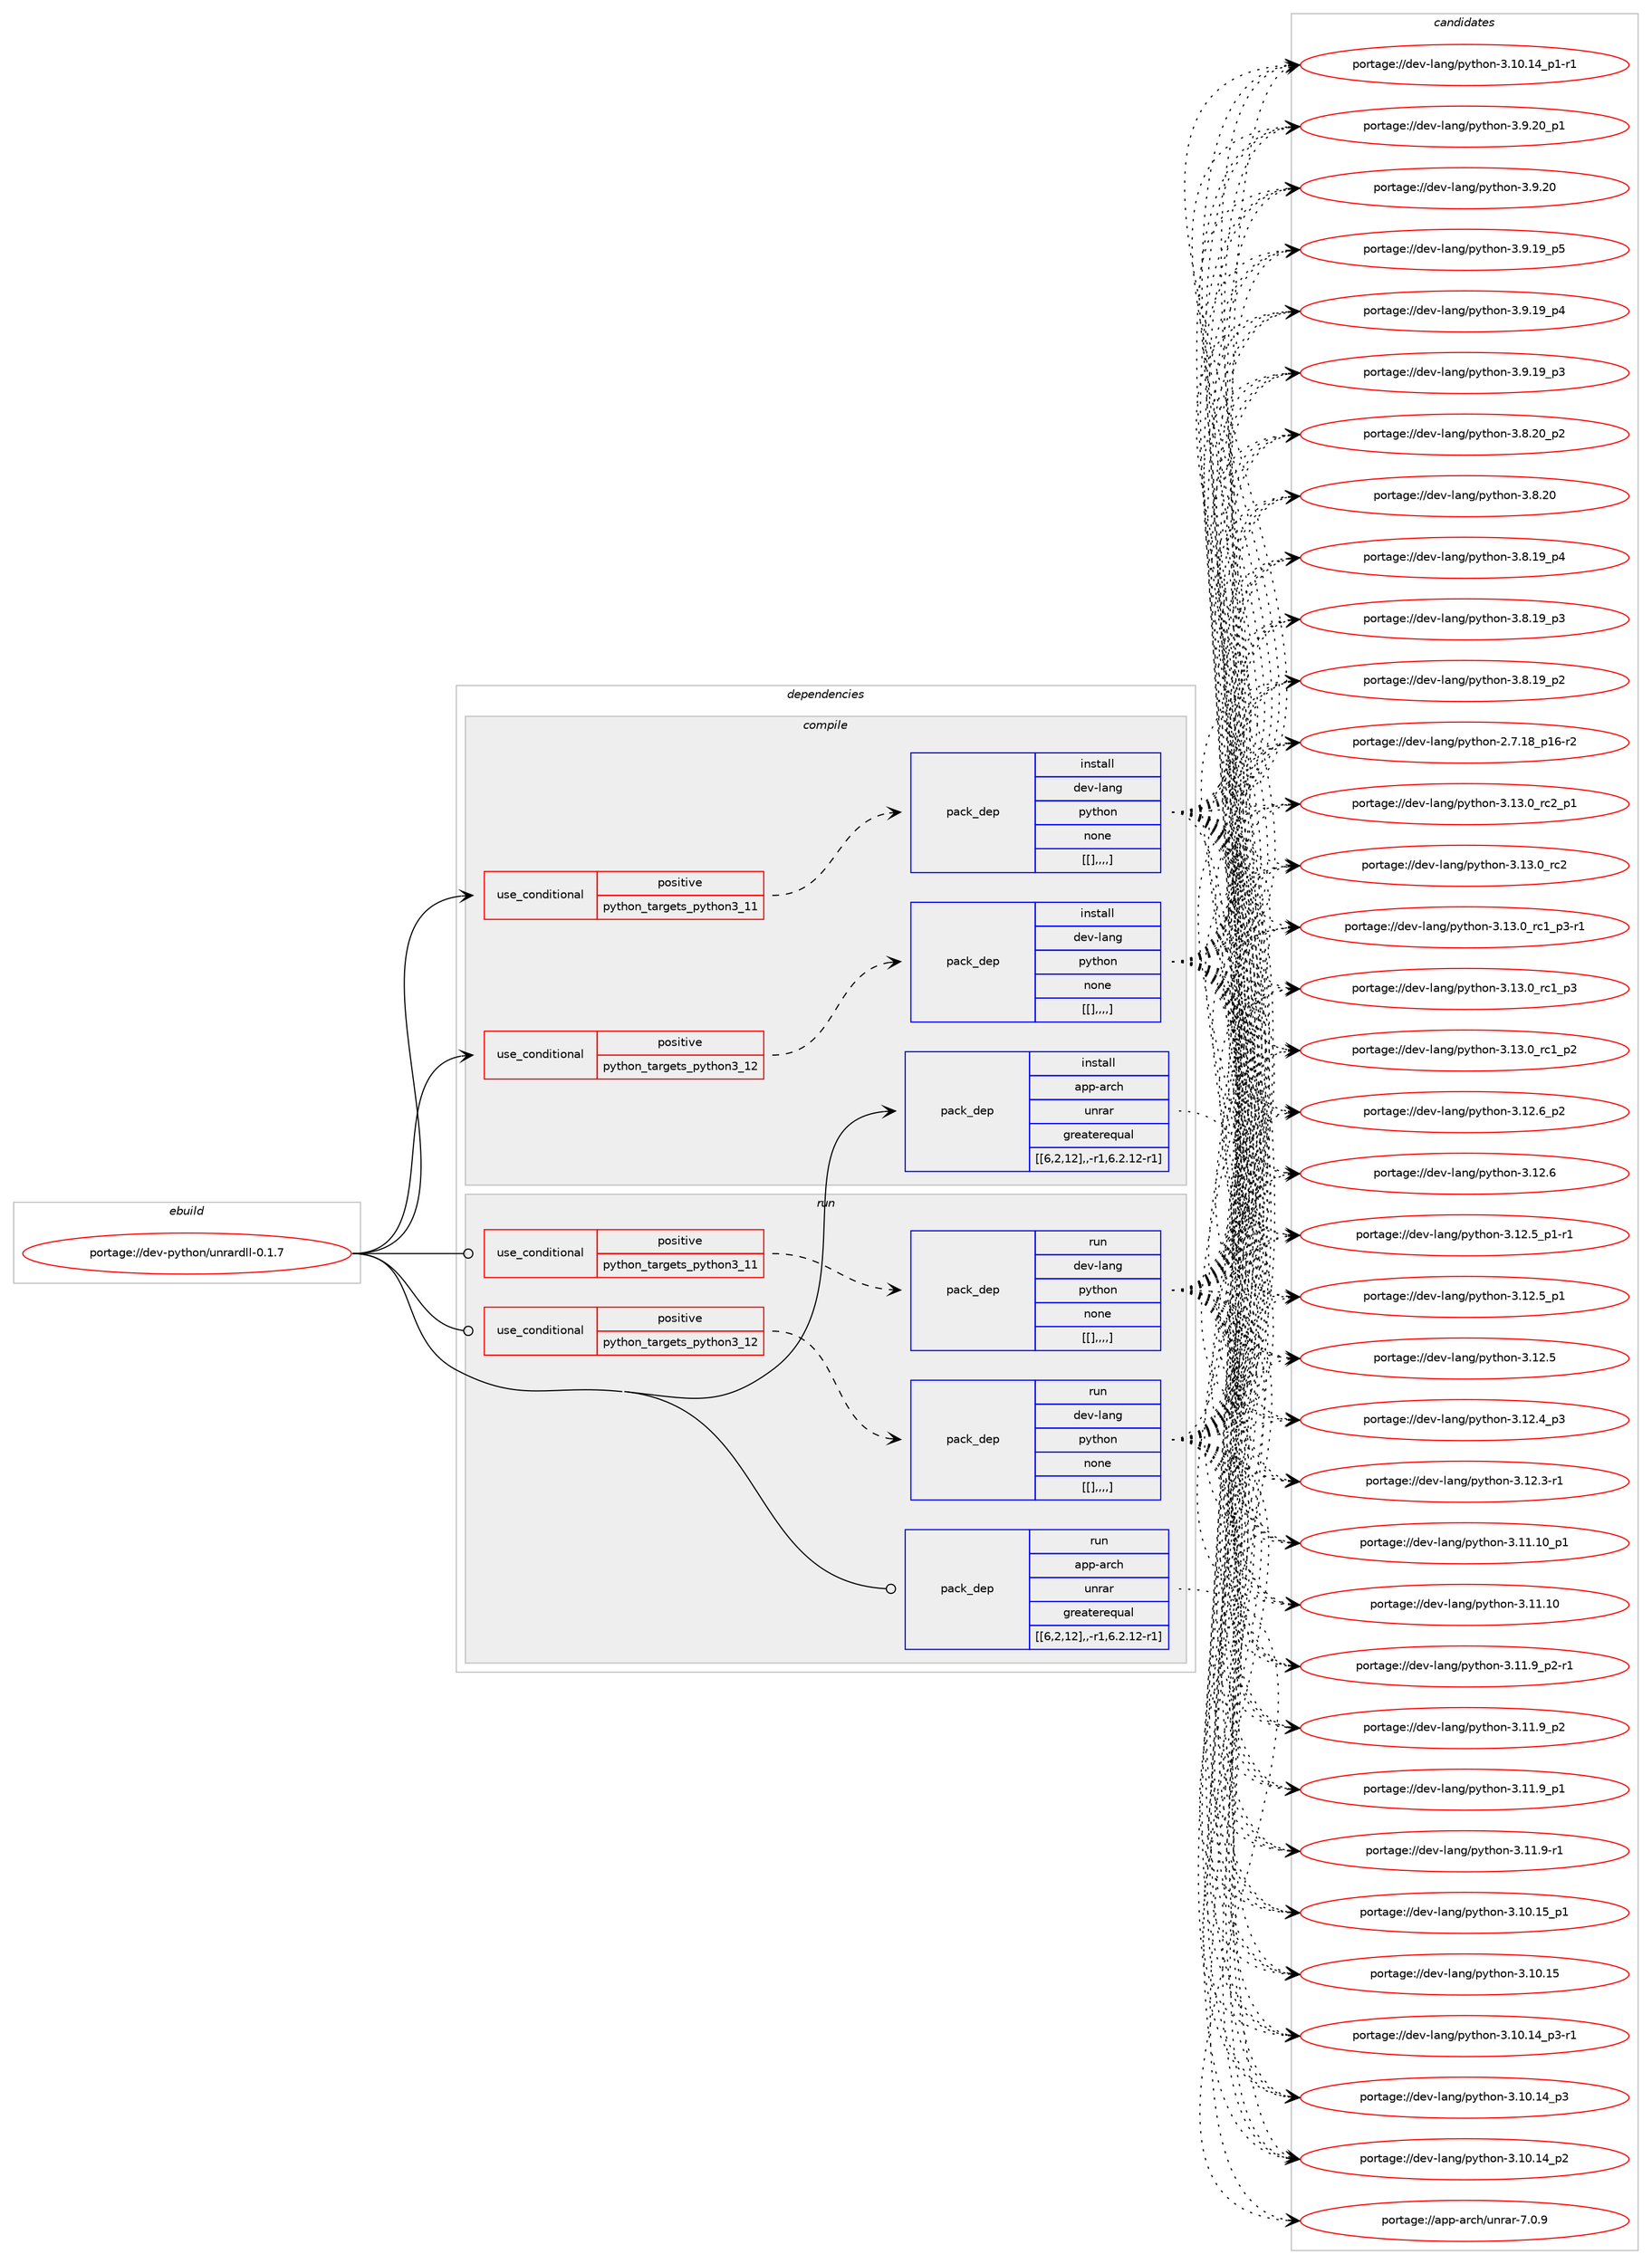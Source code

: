 digraph prolog {

# *************
# Graph options
# *************

newrank=true;
concentrate=true;
compound=true;
graph [rankdir=LR,fontname=Helvetica,fontsize=10,ranksep=1.5];#, ranksep=2.5, nodesep=0.2];
edge  [arrowhead=vee];
node  [fontname=Helvetica,fontsize=10];

# **********
# The ebuild
# **********

subgraph cluster_leftcol {
color=gray;
label=<<i>ebuild</i>>;
id [label="portage://dev-python/unrardll-0.1.7", color=red, width=4, href="../dev-python/unrardll-0.1.7.svg"];
}

# ****************
# The dependencies
# ****************

subgraph cluster_midcol {
color=gray;
label=<<i>dependencies</i>>;
subgraph cluster_compile {
fillcolor="#eeeeee";
style=filled;
label=<<i>compile</i>>;
subgraph cond42645 {
dependency170078 [label=<<TABLE BORDER="0" CELLBORDER="1" CELLSPACING="0" CELLPADDING="4"><TR><TD ROWSPAN="3" CELLPADDING="10">use_conditional</TD></TR><TR><TD>positive</TD></TR><TR><TD>python_targets_python3_11</TD></TR></TABLE>>, shape=none, color=red];
subgraph pack126170 {
dependency170079 [label=<<TABLE BORDER="0" CELLBORDER="1" CELLSPACING="0" CELLPADDING="4" WIDTH="220"><TR><TD ROWSPAN="6" CELLPADDING="30">pack_dep</TD></TR><TR><TD WIDTH="110">install</TD></TR><TR><TD>dev-lang</TD></TR><TR><TD>python</TD></TR><TR><TD>none</TD></TR><TR><TD>[[],,,,]</TD></TR></TABLE>>, shape=none, color=blue];
}
dependency170078:e -> dependency170079:w [weight=20,style="dashed",arrowhead="vee"];
}
id:e -> dependency170078:w [weight=20,style="solid",arrowhead="vee"];
subgraph cond42646 {
dependency170080 [label=<<TABLE BORDER="0" CELLBORDER="1" CELLSPACING="0" CELLPADDING="4"><TR><TD ROWSPAN="3" CELLPADDING="10">use_conditional</TD></TR><TR><TD>positive</TD></TR><TR><TD>python_targets_python3_12</TD></TR></TABLE>>, shape=none, color=red];
subgraph pack126171 {
dependency170081 [label=<<TABLE BORDER="0" CELLBORDER="1" CELLSPACING="0" CELLPADDING="4" WIDTH="220"><TR><TD ROWSPAN="6" CELLPADDING="30">pack_dep</TD></TR><TR><TD WIDTH="110">install</TD></TR><TR><TD>dev-lang</TD></TR><TR><TD>python</TD></TR><TR><TD>none</TD></TR><TR><TD>[[],,,,]</TD></TR></TABLE>>, shape=none, color=blue];
}
dependency170080:e -> dependency170081:w [weight=20,style="dashed",arrowhead="vee"];
}
id:e -> dependency170080:w [weight=20,style="solid",arrowhead="vee"];
subgraph pack126172 {
dependency170082 [label=<<TABLE BORDER="0" CELLBORDER="1" CELLSPACING="0" CELLPADDING="4" WIDTH="220"><TR><TD ROWSPAN="6" CELLPADDING="30">pack_dep</TD></TR><TR><TD WIDTH="110">install</TD></TR><TR><TD>app-arch</TD></TR><TR><TD>unrar</TD></TR><TR><TD>greaterequal</TD></TR><TR><TD>[[6,2,12],,-r1,6.2.12-r1]</TD></TR></TABLE>>, shape=none, color=blue];
}
id:e -> dependency170082:w [weight=20,style="solid",arrowhead="vee"];
}
subgraph cluster_compileandrun {
fillcolor="#eeeeee";
style=filled;
label=<<i>compile and run</i>>;
}
subgraph cluster_run {
fillcolor="#eeeeee";
style=filled;
label=<<i>run</i>>;
subgraph cond42647 {
dependency170083 [label=<<TABLE BORDER="0" CELLBORDER="1" CELLSPACING="0" CELLPADDING="4"><TR><TD ROWSPAN="3" CELLPADDING="10">use_conditional</TD></TR><TR><TD>positive</TD></TR><TR><TD>python_targets_python3_11</TD></TR></TABLE>>, shape=none, color=red];
subgraph pack126173 {
dependency170084 [label=<<TABLE BORDER="0" CELLBORDER="1" CELLSPACING="0" CELLPADDING="4" WIDTH="220"><TR><TD ROWSPAN="6" CELLPADDING="30">pack_dep</TD></TR><TR><TD WIDTH="110">run</TD></TR><TR><TD>dev-lang</TD></TR><TR><TD>python</TD></TR><TR><TD>none</TD></TR><TR><TD>[[],,,,]</TD></TR></TABLE>>, shape=none, color=blue];
}
dependency170083:e -> dependency170084:w [weight=20,style="dashed",arrowhead="vee"];
}
id:e -> dependency170083:w [weight=20,style="solid",arrowhead="odot"];
subgraph cond42648 {
dependency170085 [label=<<TABLE BORDER="0" CELLBORDER="1" CELLSPACING="0" CELLPADDING="4"><TR><TD ROWSPAN="3" CELLPADDING="10">use_conditional</TD></TR><TR><TD>positive</TD></TR><TR><TD>python_targets_python3_12</TD></TR></TABLE>>, shape=none, color=red];
subgraph pack126174 {
dependency170086 [label=<<TABLE BORDER="0" CELLBORDER="1" CELLSPACING="0" CELLPADDING="4" WIDTH="220"><TR><TD ROWSPAN="6" CELLPADDING="30">pack_dep</TD></TR><TR><TD WIDTH="110">run</TD></TR><TR><TD>dev-lang</TD></TR><TR><TD>python</TD></TR><TR><TD>none</TD></TR><TR><TD>[[],,,,]</TD></TR></TABLE>>, shape=none, color=blue];
}
dependency170085:e -> dependency170086:w [weight=20,style="dashed",arrowhead="vee"];
}
id:e -> dependency170085:w [weight=20,style="solid",arrowhead="odot"];
subgraph pack126175 {
dependency170087 [label=<<TABLE BORDER="0" CELLBORDER="1" CELLSPACING="0" CELLPADDING="4" WIDTH="220"><TR><TD ROWSPAN="6" CELLPADDING="30">pack_dep</TD></TR><TR><TD WIDTH="110">run</TD></TR><TR><TD>app-arch</TD></TR><TR><TD>unrar</TD></TR><TR><TD>greaterequal</TD></TR><TR><TD>[[6,2,12],,-r1,6.2.12-r1]</TD></TR></TABLE>>, shape=none, color=blue];
}
id:e -> dependency170087:w [weight=20,style="solid",arrowhead="odot"];
}
}

# **************
# The candidates
# **************

subgraph cluster_choices {
rank=same;
color=gray;
label=<<i>candidates</i>>;

subgraph choice126170 {
color=black;
nodesep=1;
choice100101118451089711010347112121116104111110455146495146489511499509511249 [label="portage://dev-lang/python-3.13.0_rc2_p1", color=red, width=4,href="../dev-lang/python-3.13.0_rc2_p1.svg"];
choice10010111845108971101034711212111610411111045514649514648951149950 [label="portage://dev-lang/python-3.13.0_rc2", color=red, width=4,href="../dev-lang/python-3.13.0_rc2.svg"];
choice1001011184510897110103471121211161041111104551464951464895114994995112514511449 [label="portage://dev-lang/python-3.13.0_rc1_p3-r1", color=red, width=4,href="../dev-lang/python-3.13.0_rc1_p3-r1.svg"];
choice100101118451089711010347112121116104111110455146495146489511499499511251 [label="portage://dev-lang/python-3.13.0_rc1_p3", color=red, width=4,href="../dev-lang/python-3.13.0_rc1_p3.svg"];
choice100101118451089711010347112121116104111110455146495146489511499499511250 [label="portage://dev-lang/python-3.13.0_rc1_p2", color=red, width=4,href="../dev-lang/python-3.13.0_rc1_p2.svg"];
choice100101118451089711010347112121116104111110455146495046549511250 [label="portage://dev-lang/python-3.12.6_p2", color=red, width=4,href="../dev-lang/python-3.12.6_p2.svg"];
choice10010111845108971101034711212111610411111045514649504654 [label="portage://dev-lang/python-3.12.6", color=red, width=4,href="../dev-lang/python-3.12.6.svg"];
choice1001011184510897110103471121211161041111104551464950465395112494511449 [label="portage://dev-lang/python-3.12.5_p1-r1", color=red, width=4,href="../dev-lang/python-3.12.5_p1-r1.svg"];
choice100101118451089711010347112121116104111110455146495046539511249 [label="portage://dev-lang/python-3.12.5_p1", color=red, width=4,href="../dev-lang/python-3.12.5_p1.svg"];
choice10010111845108971101034711212111610411111045514649504653 [label="portage://dev-lang/python-3.12.5", color=red, width=4,href="../dev-lang/python-3.12.5.svg"];
choice100101118451089711010347112121116104111110455146495046529511251 [label="portage://dev-lang/python-3.12.4_p3", color=red, width=4,href="../dev-lang/python-3.12.4_p3.svg"];
choice100101118451089711010347112121116104111110455146495046514511449 [label="portage://dev-lang/python-3.12.3-r1", color=red, width=4,href="../dev-lang/python-3.12.3-r1.svg"];
choice10010111845108971101034711212111610411111045514649494649489511249 [label="portage://dev-lang/python-3.11.10_p1", color=red, width=4,href="../dev-lang/python-3.11.10_p1.svg"];
choice1001011184510897110103471121211161041111104551464949464948 [label="portage://dev-lang/python-3.11.10", color=red, width=4,href="../dev-lang/python-3.11.10.svg"];
choice1001011184510897110103471121211161041111104551464949465795112504511449 [label="portage://dev-lang/python-3.11.9_p2-r1", color=red, width=4,href="../dev-lang/python-3.11.9_p2-r1.svg"];
choice100101118451089711010347112121116104111110455146494946579511250 [label="portage://dev-lang/python-3.11.9_p2", color=red, width=4,href="../dev-lang/python-3.11.9_p2.svg"];
choice100101118451089711010347112121116104111110455146494946579511249 [label="portage://dev-lang/python-3.11.9_p1", color=red, width=4,href="../dev-lang/python-3.11.9_p1.svg"];
choice100101118451089711010347112121116104111110455146494946574511449 [label="portage://dev-lang/python-3.11.9-r1", color=red, width=4,href="../dev-lang/python-3.11.9-r1.svg"];
choice10010111845108971101034711212111610411111045514649484649539511249 [label="portage://dev-lang/python-3.10.15_p1", color=red, width=4,href="../dev-lang/python-3.10.15_p1.svg"];
choice1001011184510897110103471121211161041111104551464948464953 [label="portage://dev-lang/python-3.10.15", color=red, width=4,href="../dev-lang/python-3.10.15.svg"];
choice100101118451089711010347112121116104111110455146494846495295112514511449 [label="portage://dev-lang/python-3.10.14_p3-r1", color=red, width=4,href="../dev-lang/python-3.10.14_p3-r1.svg"];
choice10010111845108971101034711212111610411111045514649484649529511251 [label="portage://dev-lang/python-3.10.14_p3", color=red, width=4,href="../dev-lang/python-3.10.14_p3.svg"];
choice10010111845108971101034711212111610411111045514649484649529511250 [label="portage://dev-lang/python-3.10.14_p2", color=red, width=4,href="../dev-lang/python-3.10.14_p2.svg"];
choice100101118451089711010347112121116104111110455146494846495295112494511449 [label="portage://dev-lang/python-3.10.14_p1-r1", color=red, width=4,href="../dev-lang/python-3.10.14_p1-r1.svg"];
choice100101118451089711010347112121116104111110455146574650489511249 [label="portage://dev-lang/python-3.9.20_p1", color=red, width=4,href="../dev-lang/python-3.9.20_p1.svg"];
choice10010111845108971101034711212111610411111045514657465048 [label="portage://dev-lang/python-3.9.20", color=red, width=4,href="../dev-lang/python-3.9.20.svg"];
choice100101118451089711010347112121116104111110455146574649579511253 [label="portage://dev-lang/python-3.9.19_p5", color=red, width=4,href="../dev-lang/python-3.9.19_p5.svg"];
choice100101118451089711010347112121116104111110455146574649579511252 [label="portage://dev-lang/python-3.9.19_p4", color=red, width=4,href="../dev-lang/python-3.9.19_p4.svg"];
choice100101118451089711010347112121116104111110455146574649579511251 [label="portage://dev-lang/python-3.9.19_p3", color=red, width=4,href="../dev-lang/python-3.9.19_p3.svg"];
choice100101118451089711010347112121116104111110455146564650489511250 [label="portage://dev-lang/python-3.8.20_p2", color=red, width=4,href="../dev-lang/python-3.8.20_p2.svg"];
choice10010111845108971101034711212111610411111045514656465048 [label="portage://dev-lang/python-3.8.20", color=red, width=4,href="../dev-lang/python-3.8.20.svg"];
choice100101118451089711010347112121116104111110455146564649579511252 [label="portage://dev-lang/python-3.8.19_p4", color=red, width=4,href="../dev-lang/python-3.8.19_p4.svg"];
choice100101118451089711010347112121116104111110455146564649579511251 [label="portage://dev-lang/python-3.8.19_p3", color=red, width=4,href="../dev-lang/python-3.8.19_p3.svg"];
choice100101118451089711010347112121116104111110455146564649579511250 [label="portage://dev-lang/python-3.8.19_p2", color=red, width=4,href="../dev-lang/python-3.8.19_p2.svg"];
choice100101118451089711010347112121116104111110455046554649569511249544511450 [label="portage://dev-lang/python-2.7.18_p16-r2", color=red, width=4,href="../dev-lang/python-2.7.18_p16-r2.svg"];
dependency170079:e -> choice100101118451089711010347112121116104111110455146495146489511499509511249:w [style=dotted,weight="100"];
dependency170079:e -> choice10010111845108971101034711212111610411111045514649514648951149950:w [style=dotted,weight="100"];
dependency170079:e -> choice1001011184510897110103471121211161041111104551464951464895114994995112514511449:w [style=dotted,weight="100"];
dependency170079:e -> choice100101118451089711010347112121116104111110455146495146489511499499511251:w [style=dotted,weight="100"];
dependency170079:e -> choice100101118451089711010347112121116104111110455146495146489511499499511250:w [style=dotted,weight="100"];
dependency170079:e -> choice100101118451089711010347112121116104111110455146495046549511250:w [style=dotted,weight="100"];
dependency170079:e -> choice10010111845108971101034711212111610411111045514649504654:w [style=dotted,weight="100"];
dependency170079:e -> choice1001011184510897110103471121211161041111104551464950465395112494511449:w [style=dotted,weight="100"];
dependency170079:e -> choice100101118451089711010347112121116104111110455146495046539511249:w [style=dotted,weight="100"];
dependency170079:e -> choice10010111845108971101034711212111610411111045514649504653:w [style=dotted,weight="100"];
dependency170079:e -> choice100101118451089711010347112121116104111110455146495046529511251:w [style=dotted,weight="100"];
dependency170079:e -> choice100101118451089711010347112121116104111110455146495046514511449:w [style=dotted,weight="100"];
dependency170079:e -> choice10010111845108971101034711212111610411111045514649494649489511249:w [style=dotted,weight="100"];
dependency170079:e -> choice1001011184510897110103471121211161041111104551464949464948:w [style=dotted,weight="100"];
dependency170079:e -> choice1001011184510897110103471121211161041111104551464949465795112504511449:w [style=dotted,weight="100"];
dependency170079:e -> choice100101118451089711010347112121116104111110455146494946579511250:w [style=dotted,weight="100"];
dependency170079:e -> choice100101118451089711010347112121116104111110455146494946579511249:w [style=dotted,weight="100"];
dependency170079:e -> choice100101118451089711010347112121116104111110455146494946574511449:w [style=dotted,weight="100"];
dependency170079:e -> choice10010111845108971101034711212111610411111045514649484649539511249:w [style=dotted,weight="100"];
dependency170079:e -> choice1001011184510897110103471121211161041111104551464948464953:w [style=dotted,weight="100"];
dependency170079:e -> choice100101118451089711010347112121116104111110455146494846495295112514511449:w [style=dotted,weight="100"];
dependency170079:e -> choice10010111845108971101034711212111610411111045514649484649529511251:w [style=dotted,weight="100"];
dependency170079:e -> choice10010111845108971101034711212111610411111045514649484649529511250:w [style=dotted,weight="100"];
dependency170079:e -> choice100101118451089711010347112121116104111110455146494846495295112494511449:w [style=dotted,weight="100"];
dependency170079:e -> choice100101118451089711010347112121116104111110455146574650489511249:w [style=dotted,weight="100"];
dependency170079:e -> choice10010111845108971101034711212111610411111045514657465048:w [style=dotted,weight="100"];
dependency170079:e -> choice100101118451089711010347112121116104111110455146574649579511253:w [style=dotted,weight="100"];
dependency170079:e -> choice100101118451089711010347112121116104111110455146574649579511252:w [style=dotted,weight="100"];
dependency170079:e -> choice100101118451089711010347112121116104111110455146574649579511251:w [style=dotted,weight="100"];
dependency170079:e -> choice100101118451089711010347112121116104111110455146564650489511250:w [style=dotted,weight="100"];
dependency170079:e -> choice10010111845108971101034711212111610411111045514656465048:w [style=dotted,weight="100"];
dependency170079:e -> choice100101118451089711010347112121116104111110455146564649579511252:w [style=dotted,weight="100"];
dependency170079:e -> choice100101118451089711010347112121116104111110455146564649579511251:w [style=dotted,weight="100"];
dependency170079:e -> choice100101118451089711010347112121116104111110455146564649579511250:w [style=dotted,weight="100"];
dependency170079:e -> choice100101118451089711010347112121116104111110455046554649569511249544511450:w [style=dotted,weight="100"];
}
subgraph choice126171 {
color=black;
nodesep=1;
choice100101118451089711010347112121116104111110455146495146489511499509511249 [label="portage://dev-lang/python-3.13.0_rc2_p1", color=red, width=4,href="../dev-lang/python-3.13.0_rc2_p1.svg"];
choice10010111845108971101034711212111610411111045514649514648951149950 [label="portage://dev-lang/python-3.13.0_rc2", color=red, width=4,href="../dev-lang/python-3.13.0_rc2.svg"];
choice1001011184510897110103471121211161041111104551464951464895114994995112514511449 [label="portage://dev-lang/python-3.13.0_rc1_p3-r1", color=red, width=4,href="../dev-lang/python-3.13.0_rc1_p3-r1.svg"];
choice100101118451089711010347112121116104111110455146495146489511499499511251 [label="portage://dev-lang/python-3.13.0_rc1_p3", color=red, width=4,href="../dev-lang/python-3.13.0_rc1_p3.svg"];
choice100101118451089711010347112121116104111110455146495146489511499499511250 [label="portage://dev-lang/python-3.13.0_rc1_p2", color=red, width=4,href="../dev-lang/python-3.13.0_rc1_p2.svg"];
choice100101118451089711010347112121116104111110455146495046549511250 [label="portage://dev-lang/python-3.12.6_p2", color=red, width=4,href="../dev-lang/python-3.12.6_p2.svg"];
choice10010111845108971101034711212111610411111045514649504654 [label="portage://dev-lang/python-3.12.6", color=red, width=4,href="../dev-lang/python-3.12.6.svg"];
choice1001011184510897110103471121211161041111104551464950465395112494511449 [label="portage://dev-lang/python-3.12.5_p1-r1", color=red, width=4,href="../dev-lang/python-3.12.5_p1-r1.svg"];
choice100101118451089711010347112121116104111110455146495046539511249 [label="portage://dev-lang/python-3.12.5_p1", color=red, width=4,href="../dev-lang/python-3.12.5_p1.svg"];
choice10010111845108971101034711212111610411111045514649504653 [label="portage://dev-lang/python-3.12.5", color=red, width=4,href="../dev-lang/python-3.12.5.svg"];
choice100101118451089711010347112121116104111110455146495046529511251 [label="portage://dev-lang/python-3.12.4_p3", color=red, width=4,href="../dev-lang/python-3.12.4_p3.svg"];
choice100101118451089711010347112121116104111110455146495046514511449 [label="portage://dev-lang/python-3.12.3-r1", color=red, width=4,href="../dev-lang/python-3.12.3-r1.svg"];
choice10010111845108971101034711212111610411111045514649494649489511249 [label="portage://dev-lang/python-3.11.10_p1", color=red, width=4,href="../dev-lang/python-3.11.10_p1.svg"];
choice1001011184510897110103471121211161041111104551464949464948 [label="portage://dev-lang/python-3.11.10", color=red, width=4,href="../dev-lang/python-3.11.10.svg"];
choice1001011184510897110103471121211161041111104551464949465795112504511449 [label="portage://dev-lang/python-3.11.9_p2-r1", color=red, width=4,href="../dev-lang/python-3.11.9_p2-r1.svg"];
choice100101118451089711010347112121116104111110455146494946579511250 [label="portage://dev-lang/python-3.11.9_p2", color=red, width=4,href="../dev-lang/python-3.11.9_p2.svg"];
choice100101118451089711010347112121116104111110455146494946579511249 [label="portage://dev-lang/python-3.11.9_p1", color=red, width=4,href="../dev-lang/python-3.11.9_p1.svg"];
choice100101118451089711010347112121116104111110455146494946574511449 [label="portage://dev-lang/python-3.11.9-r1", color=red, width=4,href="../dev-lang/python-3.11.9-r1.svg"];
choice10010111845108971101034711212111610411111045514649484649539511249 [label="portage://dev-lang/python-3.10.15_p1", color=red, width=4,href="../dev-lang/python-3.10.15_p1.svg"];
choice1001011184510897110103471121211161041111104551464948464953 [label="portage://dev-lang/python-3.10.15", color=red, width=4,href="../dev-lang/python-3.10.15.svg"];
choice100101118451089711010347112121116104111110455146494846495295112514511449 [label="portage://dev-lang/python-3.10.14_p3-r1", color=red, width=4,href="../dev-lang/python-3.10.14_p3-r1.svg"];
choice10010111845108971101034711212111610411111045514649484649529511251 [label="portage://dev-lang/python-3.10.14_p3", color=red, width=4,href="../dev-lang/python-3.10.14_p3.svg"];
choice10010111845108971101034711212111610411111045514649484649529511250 [label="portage://dev-lang/python-3.10.14_p2", color=red, width=4,href="../dev-lang/python-3.10.14_p2.svg"];
choice100101118451089711010347112121116104111110455146494846495295112494511449 [label="portage://dev-lang/python-3.10.14_p1-r1", color=red, width=4,href="../dev-lang/python-3.10.14_p1-r1.svg"];
choice100101118451089711010347112121116104111110455146574650489511249 [label="portage://dev-lang/python-3.9.20_p1", color=red, width=4,href="../dev-lang/python-3.9.20_p1.svg"];
choice10010111845108971101034711212111610411111045514657465048 [label="portage://dev-lang/python-3.9.20", color=red, width=4,href="../dev-lang/python-3.9.20.svg"];
choice100101118451089711010347112121116104111110455146574649579511253 [label="portage://dev-lang/python-3.9.19_p5", color=red, width=4,href="../dev-lang/python-3.9.19_p5.svg"];
choice100101118451089711010347112121116104111110455146574649579511252 [label="portage://dev-lang/python-3.9.19_p4", color=red, width=4,href="../dev-lang/python-3.9.19_p4.svg"];
choice100101118451089711010347112121116104111110455146574649579511251 [label="portage://dev-lang/python-3.9.19_p3", color=red, width=4,href="../dev-lang/python-3.9.19_p3.svg"];
choice100101118451089711010347112121116104111110455146564650489511250 [label="portage://dev-lang/python-3.8.20_p2", color=red, width=4,href="../dev-lang/python-3.8.20_p2.svg"];
choice10010111845108971101034711212111610411111045514656465048 [label="portage://dev-lang/python-3.8.20", color=red, width=4,href="../dev-lang/python-3.8.20.svg"];
choice100101118451089711010347112121116104111110455146564649579511252 [label="portage://dev-lang/python-3.8.19_p4", color=red, width=4,href="../dev-lang/python-3.8.19_p4.svg"];
choice100101118451089711010347112121116104111110455146564649579511251 [label="portage://dev-lang/python-3.8.19_p3", color=red, width=4,href="../dev-lang/python-3.8.19_p3.svg"];
choice100101118451089711010347112121116104111110455146564649579511250 [label="portage://dev-lang/python-3.8.19_p2", color=red, width=4,href="../dev-lang/python-3.8.19_p2.svg"];
choice100101118451089711010347112121116104111110455046554649569511249544511450 [label="portage://dev-lang/python-2.7.18_p16-r2", color=red, width=4,href="../dev-lang/python-2.7.18_p16-r2.svg"];
dependency170081:e -> choice100101118451089711010347112121116104111110455146495146489511499509511249:w [style=dotted,weight="100"];
dependency170081:e -> choice10010111845108971101034711212111610411111045514649514648951149950:w [style=dotted,weight="100"];
dependency170081:e -> choice1001011184510897110103471121211161041111104551464951464895114994995112514511449:w [style=dotted,weight="100"];
dependency170081:e -> choice100101118451089711010347112121116104111110455146495146489511499499511251:w [style=dotted,weight="100"];
dependency170081:e -> choice100101118451089711010347112121116104111110455146495146489511499499511250:w [style=dotted,weight="100"];
dependency170081:e -> choice100101118451089711010347112121116104111110455146495046549511250:w [style=dotted,weight="100"];
dependency170081:e -> choice10010111845108971101034711212111610411111045514649504654:w [style=dotted,weight="100"];
dependency170081:e -> choice1001011184510897110103471121211161041111104551464950465395112494511449:w [style=dotted,weight="100"];
dependency170081:e -> choice100101118451089711010347112121116104111110455146495046539511249:w [style=dotted,weight="100"];
dependency170081:e -> choice10010111845108971101034711212111610411111045514649504653:w [style=dotted,weight="100"];
dependency170081:e -> choice100101118451089711010347112121116104111110455146495046529511251:w [style=dotted,weight="100"];
dependency170081:e -> choice100101118451089711010347112121116104111110455146495046514511449:w [style=dotted,weight="100"];
dependency170081:e -> choice10010111845108971101034711212111610411111045514649494649489511249:w [style=dotted,weight="100"];
dependency170081:e -> choice1001011184510897110103471121211161041111104551464949464948:w [style=dotted,weight="100"];
dependency170081:e -> choice1001011184510897110103471121211161041111104551464949465795112504511449:w [style=dotted,weight="100"];
dependency170081:e -> choice100101118451089711010347112121116104111110455146494946579511250:w [style=dotted,weight="100"];
dependency170081:e -> choice100101118451089711010347112121116104111110455146494946579511249:w [style=dotted,weight="100"];
dependency170081:e -> choice100101118451089711010347112121116104111110455146494946574511449:w [style=dotted,weight="100"];
dependency170081:e -> choice10010111845108971101034711212111610411111045514649484649539511249:w [style=dotted,weight="100"];
dependency170081:e -> choice1001011184510897110103471121211161041111104551464948464953:w [style=dotted,weight="100"];
dependency170081:e -> choice100101118451089711010347112121116104111110455146494846495295112514511449:w [style=dotted,weight="100"];
dependency170081:e -> choice10010111845108971101034711212111610411111045514649484649529511251:w [style=dotted,weight="100"];
dependency170081:e -> choice10010111845108971101034711212111610411111045514649484649529511250:w [style=dotted,weight="100"];
dependency170081:e -> choice100101118451089711010347112121116104111110455146494846495295112494511449:w [style=dotted,weight="100"];
dependency170081:e -> choice100101118451089711010347112121116104111110455146574650489511249:w [style=dotted,weight="100"];
dependency170081:e -> choice10010111845108971101034711212111610411111045514657465048:w [style=dotted,weight="100"];
dependency170081:e -> choice100101118451089711010347112121116104111110455146574649579511253:w [style=dotted,weight="100"];
dependency170081:e -> choice100101118451089711010347112121116104111110455146574649579511252:w [style=dotted,weight="100"];
dependency170081:e -> choice100101118451089711010347112121116104111110455146574649579511251:w [style=dotted,weight="100"];
dependency170081:e -> choice100101118451089711010347112121116104111110455146564650489511250:w [style=dotted,weight="100"];
dependency170081:e -> choice10010111845108971101034711212111610411111045514656465048:w [style=dotted,weight="100"];
dependency170081:e -> choice100101118451089711010347112121116104111110455146564649579511252:w [style=dotted,weight="100"];
dependency170081:e -> choice100101118451089711010347112121116104111110455146564649579511251:w [style=dotted,weight="100"];
dependency170081:e -> choice100101118451089711010347112121116104111110455146564649579511250:w [style=dotted,weight="100"];
dependency170081:e -> choice100101118451089711010347112121116104111110455046554649569511249544511450:w [style=dotted,weight="100"];
}
subgraph choice126172 {
color=black;
nodesep=1;
choice971121124597114991044711711011497114455546484657 [label="portage://app-arch/unrar-7.0.9", color=red, width=4,href="../app-arch/unrar-7.0.9.svg"];
dependency170082:e -> choice971121124597114991044711711011497114455546484657:w [style=dotted,weight="100"];
}
subgraph choice126173 {
color=black;
nodesep=1;
choice100101118451089711010347112121116104111110455146495146489511499509511249 [label="portage://dev-lang/python-3.13.0_rc2_p1", color=red, width=4,href="../dev-lang/python-3.13.0_rc2_p1.svg"];
choice10010111845108971101034711212111610411111045514649514648951149950 [label="portage://dev-lang/python-3.13.0_rc2", color=red, width=4,href="../dev-lang/python-3.13.0_rc2.svg"];
choice1001011184510897110103471121211161041111104551464951464895114994995112514511449 [label="portage://dev-lang/python-3.13.0_rc1_p3-r1", color=red, width=4,href="../dev-lang/python-3.13.0_rc1_p3-r1.svg"];
choice100101118451089711010347112121116104111110455146495146489511499499511251 [label="portage://dev-lang/python-3.13.0_rc1_p3", color=red, width=4,href="../dev-lang/python-3.13.0_rc1_p3.svg"];
choice100101118451089711010347112121116104111110455146495146489511499499511250 [label="portage://dev-lang/python-3.13.0_rc1_p2", color=red, width=4,href="../dev-lang/python-3.13.0_rc1_p2.svg"];
choice100101118451089711010347112121116104111110455146495046549511250 [label="portage://dev-lang/python-3.12.6_p2", color=red, width=4,href="../dev-lang/python-3.12.6_p2.svg"];
choice10010111845108971101034711212111610411111045514649504654 [label="portage://dev-lang/python-3.12.6", color=red, width=4,href="../dev-lang/python-3.12.6.svg"];
choice1001011184510897110103471121211161041111104551464950465395112494511449 [label="portage://dev-lang/python-3.12.5_p1-r1", color=red, width=4,href="../dev-lang/python-3.12.5_p1-r1.svg"];
choice100101118451089711010347112121116104111110455146495046539511249 [label="portage://dev-lang/python-3.12.5_p1", color=red, width=4,href="../dev-lang/python-3.12.5_p1.svg"];
choice10010111845108971101034711212111610411111045514649504653 [label="portage://dev-lang/python-3.12.5", color=red, width=4,href="../dev-lang/python-3.12.5.svg"];
choice100101118451089711010347112121116104111110455146495046529511251 [label="portage://dev-lang/python-3.12.4_p3", color=red, width=4,href="../dev-lang/python-3.12.4_p3.svg"];
choice100101118451089711010347112121116104111110455146495046514511449 [label="portage://dev-lang/python-3.12.3-r1", color=red, width=4,href="../dev-lang/python-3.12.3-r1.svg"];
choice10010111845108971101034711212111610411111045514649494649489511249 [label="portage://dev-lang/python-3.11.10_p1", color=red, width=4,href="../dev-lang/python-3.11.10_p1.svg"];
choice1001011184510897110103471121211161041111104551464949464948 [label="portage://dev-lang/python-3.11.10", color=red, width=4,href="../dev-lang/python-3.11.10.svg"];
choice1001011184510897110103471121211161041111104551464949465795112504511449 [label="portage://dev-lang/python-3.11.9_p2-r1", color=red, width=4,href="../dev-lang/python-3.11.9_p2-r1.svg"];
choice100101118451089711010347112121116104111110455146494946579511250 [label="portage://dev-lang/python-3.11.9_p2", color=red, width=4,href="../dev-lang/python-3.11.9_p2.svg"];
choice100101118451089711010347112121116104111110455146494946579511249 [label="portage://dev-lang/python-3.11.9_p1", color=red, width=4,href="../dev-lang/python-3.11.9_p1.svg"];
choice100101118451089711010347112121116104111110455146494946574511449 [label="portage://dev-lang/python-3.11.9-r1", color=red, width=4,href="../dev-lang/python-3.11.9-r1.svg"];
choice10010111845108971101034711212111610411111045514649484649539511249 [label="portage://dev-lang/python-3.10.15_p1", color=red, width=4,href="../dev-lang/python-3.10.15_p1.svg"];
choice1001011184510897110103471121211161041111104551464948464953 [label="portage://dev-lang/python-3.10.15", color=red, width=4,href="../dev-lang/python-3.10.15.svg"];
choice100101118451089711010347112121116104111110455146494846495295112514511449 [label="portage://dev-lang/python-3.10.14_p3-r1", color=red, width=4,href="../dev-lang/python-3.10.14_p3-r1.svg"];
choice10010111845108971101034711212111610411111045514649484649529511251 [label="portage://dev-lang/python-3.10.14_p3", color=red, width=4,href="../dev-lang/python-3.10.14_p3.svg"];
choice10010111845108971101034711212111610411111045514649484649529511250 [label="portage://dev-lang/python-3.10.14_p2", color=red, width=4,href="../dev-lang/python-3.10.14_p2.svg"];
choice100101118451089711010347112121116104111110455146494846495295112494511449 [label="portage://dev-lang/python-3.10.14_p1-r1", color=red, width=4,href="../dev-lang/python-3.10.14_p1-r1.svg"];
choice100101118451089711010347112121116104111110455146574650489511249 [label="portage://dev-lang/python-3.9.20_p1", color=red, width=4,href="../dev-lang/python-3.9.20_p1.svg"];
choice10010111845108971101034711212111610411111045514657465048 [label="portage://dev-lang/python-3.9.20", color=red, width=4,href="../dev-lang/python-3.9.20.svg"];
choice100101118451089711010347112121116104111110455146574649579511253 [label="portage://dev-lang/python-3.9.19_p5", color=red, width=4,href="../dev-lang/python-3.9.19_p5.svg"];
choice100101118451089711010347112121116104111110455146574649579511252 [label="portage://dev-lang/python-3.9.19_p4", color=red, width=4,href="../dev-lang/python-3.9.19_p4.svg"];
choice100101118451089711010347112121116104111110455146574649579511251 [label="portage://dev-lang/python-3.9.19_p3", color=red, width=4,href="../dev-lang/python-3.9.19_p3.svg"];
choice100101118451089711010347112121116104111110455146564650489511250 [label="portage://dev-lang/python-3.8.20_p2", color=red, width=4,href="../dev-lang/python-3.8.20_p2.svg"];
choice10010111845108971101034711212111610411111045514656465048 [label="portage://dev-lang/python-3.8.20", color=red, width=4,href="../dev-lang/python-3.8.20.svg"];
choice100101118451089711010347112121116104111110455146564649579511252 [label="portage://dev-lang/python-3.8.19_p4", color=red, width=4,href="../dev-lang/python-3.8.19_p4.svg"];
choice100101118451089711010347112121116104111110455146564649579511251 [label="portage://dev-lang/python-3.8.19_p3", color=red, width=4,href="../dev-lang/python-3.8.19_p3.svg"];
choice100101118451089711010347112121116104111110455146564649579511250 [label="portage://dev-lang/python-3.8.19_p2", color=red, width=4,href="../dev-lang/python-3.8.19_p2.svg"];
choice100101118451089711010347112121116104111110455046554649569511249544511450 [label="portage://dev-lang/python-2.7.18_p16-r2", color=red, width=4,href="../dev-lang/python-2.7.18_p16-r2.svg"];
dependency170084:e -> choice100101118451089711010347112121116104111110455146495146489511499509511249:w [style=dotted,weight="100"];
dependency170084:e -> choice10010111845108971101034711212111610411111045514649514648951149950:w [style=dotted,weight="100"];
dependency170084:e -> choice1001011184510897110103471121211161041111104551464951464895114994995112514511449:w [style=dotted,weight="100"];
dependency170084:e -> choice100101118451089711010347112121116104111110455146495146489511499499511251:w [style=dotted,weight="100"];
dependency170084:e -> choice100101118451089711010347112121116104111110455146495146489511499499511250:w [style=dotted,weight="100"];
dependency170084:e -> choice100101118451089711010347112121116104111110455146495046549511250:w [style=dotted,weight="100"];
dependency170084:e -> choice10010111845108971101034711212111610411111045514649504654:w [style=dotted,weight="100"];
dependency170084:e -> choice1001011184510897110103471121211161041111104551464950465395112494511449:w [style=dotted,weight="100"];
dependency170084:e -> choice100101118451089711010347112121116104111110455146495046539511249:w [style=dotted,weight="100"];
dependency170084:e -> choice10010111845108971101034711212111610411111045514649504653:w [style=dotted,weight="100"];
dependency170084:e -> choice100101118451089711010347112121116104111110455146495046529511251:w [style=dotted,weight="100"];
dependency170084:e -> choice100101118451089711010347112121116104111110455146495046514511449:w [style=dotted,weight="100"];
dependency170084:e -> choice10010111845108971101034711212111610411111045514649494649489511249:w [style=dotted,weight="100"];
dependency170084:e -> choice1001011184510897110103471121211161041111104551464949464948:w [style=dotted,weight="100"];
dependency170084:e -> choice1001011184510897110103471121211161041111104551464949465795112504511449:w [style=dotted,weight="100"];
dependency170084:e -> choice100101118451089711010347112121116104111110455146494946579511250:w [style=dotted,weight="100"];
dependency170084:e -> choice100101118451089711010347112121116104111110455146494946579511249:w [style=dotted,weight="100"];
dependency170084:e -> choice100101118451089711010347112121116104111110455146494946574511449:w [style=dotted,weight="100"];
dependency170084:e -> choice10010111845108971101034711212111610411111045514649484649539511249:w [style=dotted,weight="100"];
dependency170084:e -> choice1001011184510897110103471121211161041111104551464948464953:w [style=dotted,weight="100"];
dependency170084:e -> choice100101118451089711010347112121116104111110455146494846495295112514511449:w [style=dotted,weight="100"];
dependency170084:e -> choice10010111845108971101034711212111610411111045514649484649529511251:w [style=dotted,weight="100"];
dependency170084:e -> choice10010111845108971101034711212111610411111045514649484649529511250:w [style=dotted,weight="100"];
dependency170084:e -> choice100101118451089711010347112121116104111110455146494846495295112494511449:w [style=dotted,weight="100"];
dependency170084:e -> choice100101118451089711010347112121116104111110455146574650489511249:w [style=dotted,weight="100"];
dependency170084:e -> choice10010111845108971101034711212111610411111045514657465048:w [style=dotted,weight="100"];
dependency170084:e -> choice100101118451089711010347112121116104111110455146574649579511253:w [style=dotted,weight="100"];
dependency170084:e -> choice100101118451089711010347112121116104111110455146574649579511252:w [style=dotted,weight="100"];
dependency170084:e -> choice100101118451089711010347112121116104111110455146574649579511251:w [style=dotted,weight="100"];
dependency170084:e -> choice100101118451089711010347112121116104111110455146564650489511250:w [style=dotted,weight="100"];
dependency170084:e -> choice10010111845108971101034711212111610411111045514656465048:w [style=dotted,weight="100"];
dependency170084:e -> choice100101118451089711010347112121116104111110455146564649579511252:w [style=dotted,weight="100"];
dependency170084:e -> choice100101118451089711010347112121116104111110455146564649579511251:w [style=dotted,weight="100"];
dependency170084:e -> choice100101118451089711010347112121116104111110455146564649579511250:w [style=dotted,weight="100"];
dependency170084:e -> choice100101118451089711010347112121116104111110455046554649569511249544511450:w [style=dotted,weight="100"];
}
subgraph choice126174 {
color=black;
nodesep=1;
choice100101118451089711010347112121116104111110455146495146489511499509511249 [label="portage://dev-lang/python-3.13.0_rc2_p1", color=red, width=4,href="../dev-lang/python-3.13.0_rc2_p1.svg"];
choice10010111845108971101034711212111610411111045514649514648951149950 [label="portage://dev-lang/python-3.13.0_rc2", color=red, width=4,href="../dev-lang/python-3.13.0_rc2.svg"];
choice1001011184510897110103471121211161041111104551464951464895114994995112514511449 [label="portage://dev-lang/python-3.13.0_rc1_p3-r1", color=red, width=4,href="../dev-lang/python-3.13.0_rc1_p3-r1.svg"];
choice100101118451089711010347112121116104111110455146495146489511499499511251 [label="portage://dev-lang/python-3.13.0_rc1_p3", color=red, width=4,href="../dev-lang/python-3.13.0_rc1_p3.svg"];
choice100101118451089711010347112121116104111110455146495146489511499499511250 [label="portage://dev-lang/python-3.13.0_rc1_p2", color=red, width=4,href="../dev-lang/python-3.13.0_rc1_p2.svg"];
choice100101118451089711010347112121116104111110455146495046549511250 [label="portage://dev-lang/python-3.12.6_p2", color=red, width=4,href="../dev-lang/python-3.12.6_p2.svg"];
choice10010111845108971101034711212111610411111045514649504654 [label="portage://dev-lang/python-3.12.6", color=red, width=4,href="../dev-lang/python-3.12.6.svg"];
choice1001011184510897110103471121211161041111104551464950465395112494511449 [label="portage://dev-lang/python-3.12.5_p1-r1", color=red, width=4,href="../dev-lang/python-3.12.5_p1-r1.svg"];
choice100101118451089711010347112121116104111110455146495046539511249 [label="portage://dev-lang/python-3.12.5_p1", color=red, width=4,href="../dev-lang/python-3.12.5_p1.svg"];
choice10010111845108971101034711212111610411111045514649504653 [label="portage://dev-lang/python-3.12.5", color=red, width=4,href="../dev-lang/python-3.12.5.svg"];
choice100101118451089711010347112121116104111110455146495046529511251 [label="portage://dev-lang/python-3.12.4_p3", color=red, width=4,href="../dev-lang/python-3.12.4_p3.svg"];
choice100101118451089711010347112121116104111110455146495046514511449 [label="portage://dev-lang/python-3.12.3-r1", color=red, width=4,href="../dev-lang/python-3.12.3-r1.svg"];
choice10010111845108971101034711212111610411111045514649494649489511249 [label="portage://dev-lang/python-3.11.10_p1", color=red, width=4,href="../dev-lang/python-3.11.10_p1.svg"];
choice1001011184510897110103471121211161041111104551464949464948 [label="portage://dev-lang/python-3.11.10", color=red, width=4,href="../dev-lang/python-3.11.10.svg"];
choice1001011184510897110103471121211161041111104551464949465795112504511449 [label="portage://dev-lang/python-3.11.9_p2-r1", color=red, width=4,href="../dev-lang/python-3.11.9_p2-r1.svg"];
choice100101118451089711010347112121116104111110455146494946579511250 [label="portage://dev-lang/python-3.11.9_p2", color=red, width=4,href="../dev-lang/python-3.11.9_p2.svg"];
choice100101118451089711010347112121116104111110455146494946579511249 [label="portage://dev-lang/python-3.11.9_p1", color=red, width=4,href="../dev-lang/python-3.11.9_p1.svg"];
choice100101118451089711010347112121116104111110455146494946574511449 [label="portage://dev-lang/python-3.11.9-r1", color=red, width=4,href="../dev-lang/python-3.11.9-r1.svg"];
choice10010111845108971101034711212111610411111045514649484649539511249 [label="portage://dev-lang/python-3.10.15_p1", color=red, width=4,href="../dev-lang/python-3.10.15_p1.svg"];
choice1001011184510897110103471121211161041111104551464948464953 [label="portage://dev-lang/python-3.10.15", color=red, width=4,href="../dev-lang/python-3.10.15.svg"];
choice100101118451089711010347112121116104111110455146494846495295112514511449 [label="portage://dev-lang/python-3.10.14_p3-r1", color=red, width=4,href="../dev-lang/python-3.10.14_p3-r1.svg"];
choice10010111845108971101034711212111610411111045514649484649529511251 [label="portage://dev-lang/python-3.10.14_p3", color=red, width=4,href="../dev-lang/python-3.10.14_p3.svg"];
choice10010111845108971101034711212111610411111045514649484649529511250 [label="portage://dev-lang/python-3.10.14_p2", color=red, width=4,href="../dev-lang/python-3.10.14_p2.svg"];
choice100101118451089711010347112121116104111110455146494846495295112494511449 [label="portage://dev-lang/python-3.10.14_p1-r1", color=red, width=4,href="../dev-lang/python-3.10.14_p1-r1.svg"];
choice100101118451089711010347112121116104111110455146574650489511249 [label="portage://dev-lang/python-3.9.20_p1", color=red, width=4,href="../dev-lang/python-3.9.20_p1.svg"];
choice10010111845108971101034711212111610411111045514657465048 [label="portage://dev-lang/python-3.9.20", color=red, width=4,href="../dev-lang/python-3.9.20.svg"];
choice100101118451089711010347112121116104111110455146574649579511253 [label="portage://dev-lang/python-3.9.19_p5", color=red, width=4,href="../dev-lang/python-3.9.19_p5.svg"];
choice100101118451089711010347112121116104111110455146574649579511252 [label="portage://dev-lang/python-3.9.19_p4", color=red, width=4,href="../dev-lang/python-3.9.19_p4.svg"];
choice100101118451089711010347112121116104111110455146574649579511251 [label="portage://dev-lang/python-3.9.19_p3", color=red, width=4,href="../dev-lang/python-3.9.19_p3.svg"];
choice100101118451089711010347112121116104111110455146564650489511250 [label="portage://dev-lang/python-3.8.20_p2", color=red, width=4,href="../dev-lang/python-3.8.20_p2.svg"];
choice10010111845108971101034711212111610411111045514656465048 [label="portage://dev-lang/python-3.8.20", color=red, width=4,href="../dev-lang/python-3.8.20.svg"];
choice100101118451089711010347112121116104111110455146564649579511252 [label="portage://dev-lang/python-3.8.19_p4", color=red, width=4,href="../dev-lang/python-3.8.19_p4.svg"];
choice100101118451089711010347112121116104111110455146564649579511251 [label="portage://dev-lang/python-3.8.19_p3", color=red, width=4,href="../dev-lang/python-3.8.19_p3.svg"];
choice100101118451089711010347112121116104111110455146564649579511250 [label="portage://dev-lang/python-3.8.19_p2", color=red, width=4,href="../dev-lang/python-3.8.19_p2.svg"];
choice100101118451089711010347112121116104111110455046554649569511249544511450 [label="portage://dev-lang/python-2.7.18_p16-r2", color=red, width=4,href="../dev-lang/python-2.7.18_p16-r2.svg"];
dependency170086:e -> choice100101118451089711010347112121116104111110455146495146489511499509511249:w [style=dotted,weight="100"];
dependency170086:e -> choice10010111845108971101034711212111610411111045514649514648951149950:w [style=dotted,weight="100"];
dependency170086:e -> choice1001011184510897110103471121211161041111104551464951464895114994995112514511449:w [style=dotted,weight="100"];
dependency170086:e -> choice100101118451089711010347112121116104111110455146495146489511499499511251:w [style=dotted,weight="100"];
dependency170086:e -> choice100101118451089711010347112121116104111110455146495146489511499499511250:w [style=dotted,weight="100"];
dependency170086:e -> choice100101118451089711010347112121116104111110455146495046549511250:w [style=dotted,weight="100"];
dependency170086:e -> choice10010111845108971101034711212111610411111045514649504654:w [style=dotted,weight="100"];
dependency170086:e -> choice1001011184510897110103471121211161041111104551464950465395112494511449:w [style=dotted,weight="100"];
dependency170086:e -> choice100101118451089711010347112121116104111110455146495046539511249:w [style=dotted,weight="100"];
dependency170086:e -> choice10010111845108971101034711212111610411111045514649504653:w [style=dotted,weight="100"];
dependency170086:e -> choice100101118451089711010347112121116104111110455146495046529511251:w [style=dotted,weight="100"];
dependency170086:e -> choice100101118451089711010347112121116104111110455146495046514511449:w [style=dotted,weight="100"];
dependency170086:e -> choice10010111845108971101034711212111610411111045514649494649489511249:w [style=dotted,weight="100"];
dependency170086:e -> choice1001011184510897110103471121211161041111104551464949464948:w [style=dotted,weight="100"];
dependency170086:e -> choice1001011184510897110103471121211161041111104551464949465795112504511449:w [style=dotted,weight="100"];
dependency170086:e -> choice100101118451089711010347112121116104111110455146494946579511250:w [style=dotted,weight="100"];
dependency170086:e -> choice100101118451089711010347112121116104111110455146494946579511249:w [style=dotted,weight="100"];
dependency170086:e -> choice100101118451089711010347112121116104111110455146494946574511449:w [style=dotted,weight="100"];
dependency170086:e -> choice10010111845108971101034711212111610411111045514649484649539511249:w [style=dotted,weight="100"];
dependency170086:e -> choice1001011184510897110103471121211161041111104551464948464953:w [style=dotted,weight="100"];
dependency170086:e -> choice100101118451089711010347112121116104111110455146494846495295112514511449:w [style=dotted,weight="100"];
dependency170086:e -> choice10010111845108971101034711212111610411111045514649484649529511251:w [style=dotted,weight="100"];
dependency170086:e -> choice10010111845108971101034711212111610411111045514649484649529511250:w [style=dotted,weight="100"];
dependency170086:e -> choice100101118451089711010347112121116104111110455146494846495295112494511449:w [style=dotted,weight="100"];
dependency170086:e -> choice100101118451089711010347112121116104111110455146574650489511249:w [style=dotted,weight="100"];
dependency170086:e -> choice10010111845108971101034711212111610411111045514657465048:w [style=dotted,weight="100"];
dependency170086:e -> choice100101118451089711010347112121116104111110455146574649579511253:w [style=dotted,weight="100"];
dependency170086:e -> choice100101118451089711010347112121116104111110455146574649579511252:w [style=dotted,weight="100"];
dependency170086:e -> choice100101118451089711010347112121116104111110455146574649579511251:w [style=dotted,weight="100"];
dependency170086:e -> choice100101118451089711010347112121116104111110455146564650489511250:w [style=dotted,weight="100"];
dependency170086:e -> choice10010111845108971101034711212111610411111045514656465048:w [style=dotted,weight="100"];
dependency170086:e -> choice100101118451089711010347112121116104111110455146564649579511252:w [style=dotted,weight="100"];
dependency170086:e -> choice100101118451089711010347112121116104111110455146564649579511251:w [style=dotted,weight="100"];
dependency170086:e -> choice100101118451089711010347112121116104111110455146564649579511250:w [style=dotted,weight="100"];
dependency170086:e -> choice100101118451089711010347112121116104111110455046554649569511249544511450:w [style=dotted,weight="100"];
}
subgraph choice126175 {
color=black;
nodesep=1;
choice971121124597114991044711711011497114455546484657 [label="portage://app-arch/unrar-7.0.9", color=red, width=4,href="../app-arch/unrar-7.0.9.svg"];
dependency170087:e -> choice971121124597114991044711711011497114455546484657:w [style=dotted,weight="100"];
}
}

}
